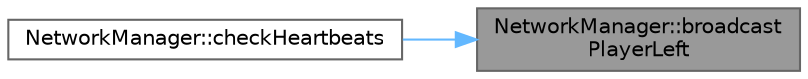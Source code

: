 digraph "NetworkManager::broadcastPlayerLeft"
{
 // LATEX_PDF_SIZE
  bgcolor="transparent";
  edge [fontname=Helvetica,fontsize=10,labelfontname=Helvetica,labelfontsize=10];
  node [fontname=Helvetica,fontsize=10,shape=box,height=0.2,width=0.4];
  rankdir="RL";
  Node1 [id="Node000001",label="NetworkManager::broadcast\lPlayerLeft",height=0.2,width=0.4,color="gray40", fillcolor="grey60", style="filled", fontcolor="black",tooltip="Broadcasts a player left message to all clients."];
  Node1 -> Node2 [id="edge1_Node000001_Node000002",dir="back",color="steelblue1",style="solid",tooltip=" "];
  Node2 [id="Node000002",label="NetworkManager::checkHeartbeats",height=0.2,width=0.4,color="grey40", fillcolor="white", style="filled",URL="$classNetworkManager.html#afd4ea8a9da6b609f00abace2e40767f9",tooltip="Checks the heartbeat of each client and removes timed-out clients."];
}

